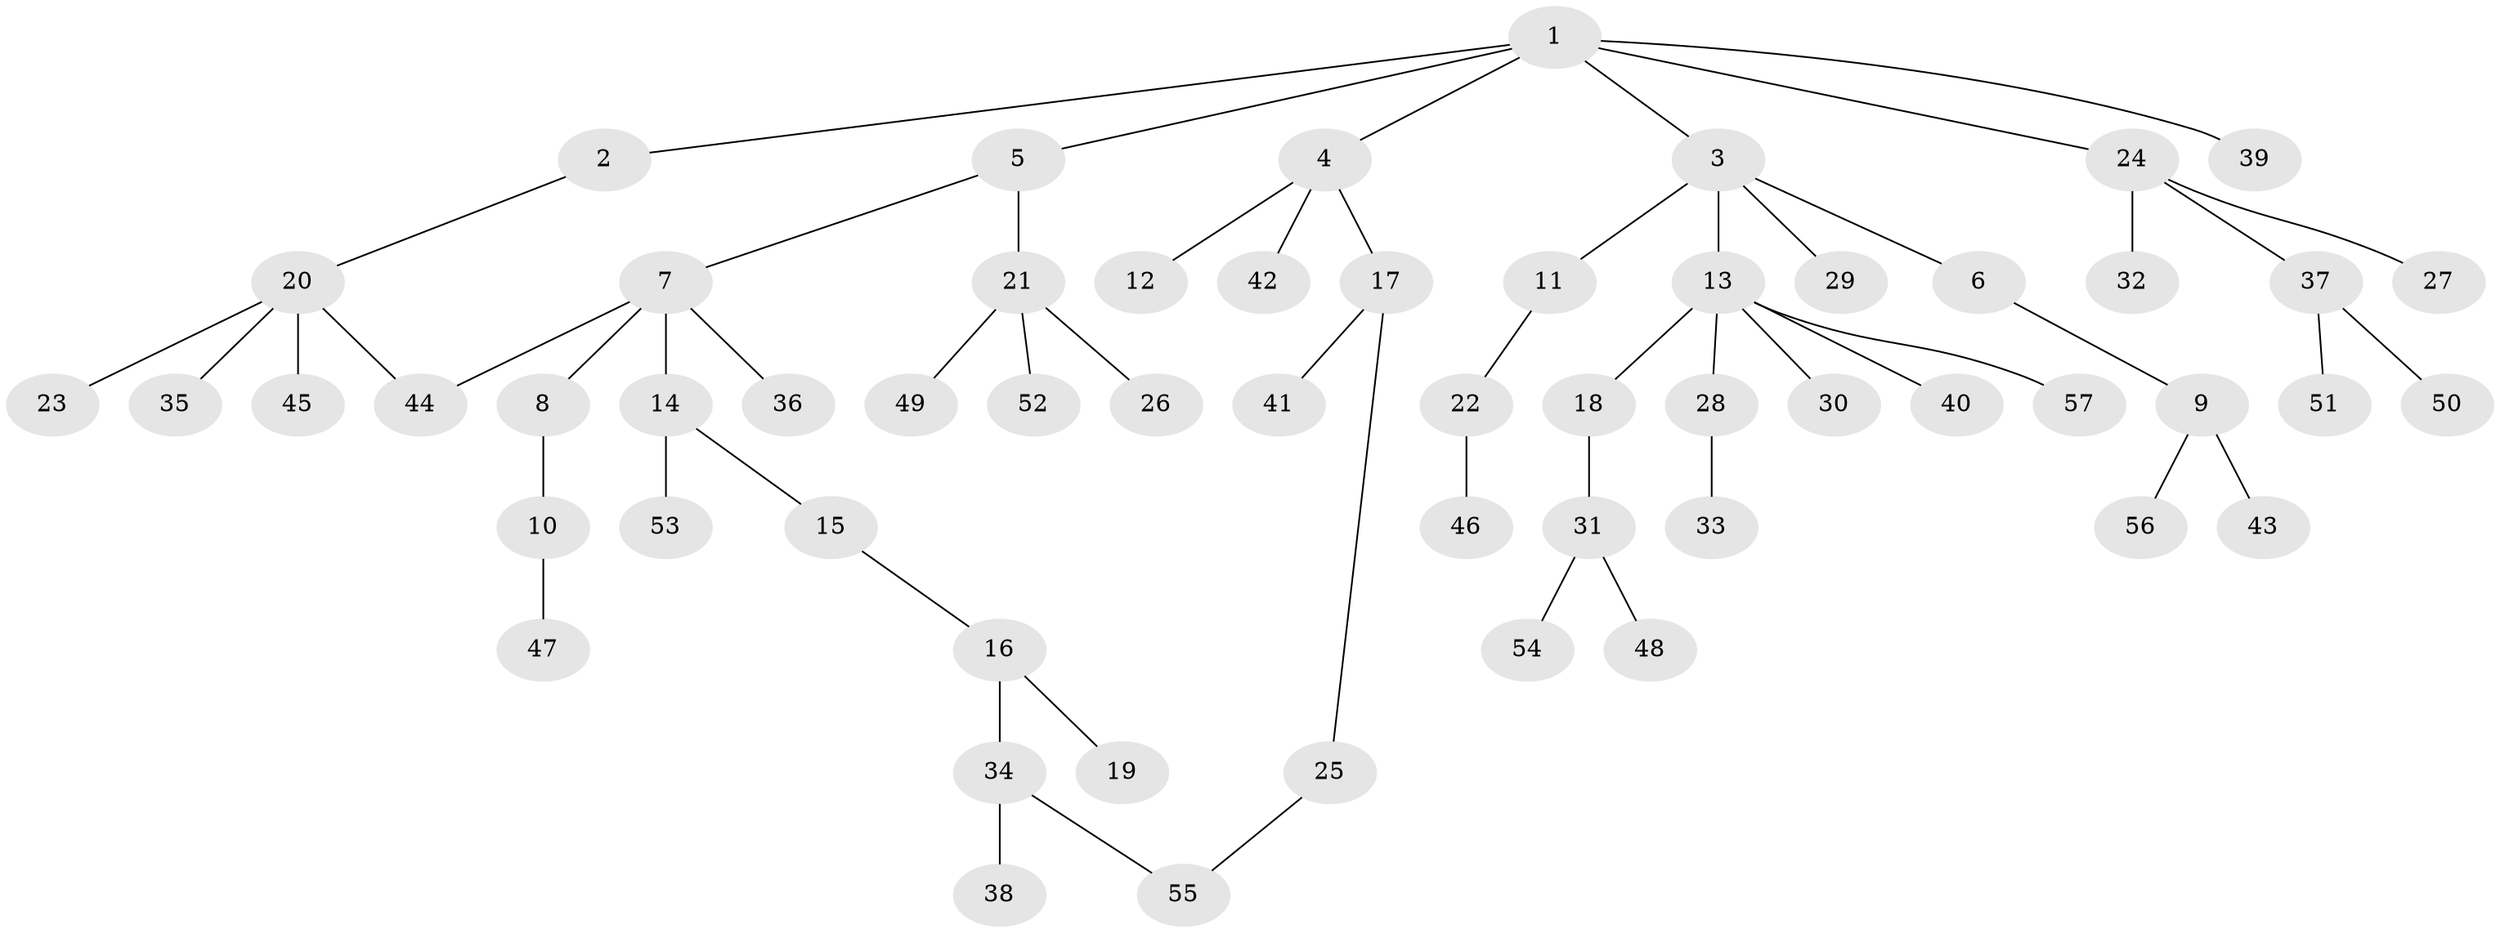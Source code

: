 // original degree distribution, {6: 0.0625, 2: 0.2, 5: 0.0375, 3: 0.0875, 1: 0.55, 4: 0.0625}
// Generated by graph-tools (version 1.1) at 2025/49/03/04/25 22:49:03]
// undirected, 57 vertices, 58 edges
graph export_dot {
  node [color=gray90,style=filled];
  1;
  2;
  3;
  4;
  5;
  6;
  7;
  8;
  9;
  10;
  11;
  12;
  13;
  14;
  15;
  16;
  17;
  18;
  19;
  20;
  21;
  22;
  23;
  24;
  25;
  26;
  27;
  28;
  29;
  30;
  31;
  32;
  33;
  34;
  35;
  36;
  37;
  38;
  39;
  40;
  41;
  42;
  43;
  44;
  45;
  46;
  47;
  48;
  49;
  50;
  51;
  52;
  53;
  54;
  55;
  56;
  57;
  1 -- 2 [weight=1.0];
  1 -- 3 [weight=1.0];
  1 -- 4 [weight=1.0];
  1 -- 5 [weight=1.0];
  1 -- 24 [weight=1.0];
  1 -- 39 [weight=1.0];
  2 -- 20 [weight=1.0];
  3 -- 6 [weight=1.0];
  3 -- 11 [weight=1.0];
  3 -- 13 [weight=1.0];
  3 -- 29 [weight=1.0];
  4 -- 12 [weight=1.0];
  4 -- 17 [weight=1.0];
  4 -- 42 [weight=1.0];
  5 -- 7 [weight=1.0];
  5 -- 21 [weight=1.0];
  6 -- 9 [weight=1.0];
  7 -- 8 [weight=1.0];
  7 -- 14 [weight=1.0];
  7 -- 36 [weight=1.0];
  7 -- 44 [weight=1.0];
  8 -- 10 [weight=1.0];
  9 -- 43 [weight=1.0];
  9 -- 56 [weight=1.0];
  10 -- 47 [weight=1.0];
  11 -- 22 [weight=1.0];
  13 -- 18 [weight=1.0];
  13 -- 28 [weight=1.0];
  13 -- 30 [weight=1.0];
  13 -- 40 [weight=1.0];
  13 -- 57 [weight=1.0];
  14 -- 15 [weight=1.0];
  14 -- 53 [weight=1.0];
  15 -- 16 [weight=1.0];
  16 -- 19 [weight=1.0];
  16 -- 34 [weight=1.0];
  17 -- 25 [weight=1.0];
  17 -- 41 [weight=1.0];
  18 -- 31 [weight=1.0];
  20 -- 23 [weight=1.0];
  20 -- 35 [weight=1.0];
  20 -- 44 [weight=1.0];
  20 -- 45 [weight=1.0];
  21 -- 26 [weight=1.0];
  21 -- 49 [weight=1.0];
  21 -- 52 [weight=1.0];
  22 -- 46 [weight=1.0];
  24 -- 27 [weight=1.0];
  24 -- 32 [weight=1.0];
  24 -- 37 [weight=1.0];
  25 -- 55 [weight=1.0];
  28 -- 33 [weight=1.0];
  31 -- 48 [weight=1.0];
  31 -- 54 [weight=1.0];
  34 -- 38 [weight=1.0];
  34 -- 55 [weight=1.0];
  37 -- 50 [weight=1.0];
  37 -- 51 [weight=1.0];
}
